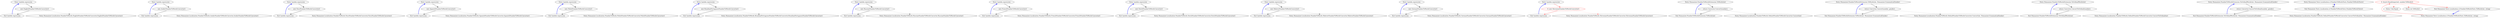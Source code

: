digraph  {
n0 [cluster="lambda expression", label="Entry lambda expression", span="15-15"];
n1 [cluster="lambda expression", label="new EnglishNumberToWordsConverter()", span="15-15"];
n2 [cluster="lambda expression", label="Exit lambda expression", span="15-15"];
n3 [cluster="Humanizer.Localisation.NumberToWords.EnglishNumberToWordsConverter.EnglishNumberToWordsConverter()", label="Entry Humanizer.Localisation.NumberToWords.EnglishNumberToWordsConverter.EnglishNumberToWordsConverter()", span="5-5"];
n4 [cluster="lambda expression", label="Entry lambda expression", span="16-16"];
n5 [cluster="lambda expression", label="new ArabicNumberToWordsConverter()", span="16-16"];
n6 [cluster="lambda expression", label="Exit lambda expression", span="16-16"];
n7 [cluster="Humanizer.Localisation.NumberToWords.ArabicNumberToWordsConverter.ArabicNumberToWordsConverter()", label="Entry Humanizer.Localisation.NumberToWords.ArabicNumberToWordsConverter.ArabicNumberToWordsConverter()", span="6-6"];
n8 [cluster="lambda expression", label="Entry lambda expression", span="17-17"];
n9 [cluster="lambda expression", label="new FarsiNumberToWordsConverter()", span="17-17"];
n10 [cluster="lambda expression", label="Exit lambda expression", span="17-17"];
n11 [cluster="Humanizer.Localisation.NumberToWords.FarsiNumberToWordsConverter.FarsiNumberToWordsConverter()", label="Entry Humanizer.Localisation.NumberToWords.FarsiNumberToWordsConverter.FarsiNumberToWordsConverter()", span="5-5"];
n12 [cluster="lambda expression", label="Entry lambda expression", span="18-18"];
n13 [cluster="lambda expression", label="new SpanishNumberToWordsConverter()", span="18-18"];
n14 [cluster="lambda expression", label="Exit lambda expression", span="18-18"];
n15 [cluster="Humanizer.Localisation.NumberToWords.SpanishNumberToWordsConverter.SpanishNumberToWordsConverter()", label="Entry Humanizer.Localisation.NumberToWords.SpanishNumberToWordsConverter.SpanishNumberToWordsConverter()", span="5-5"];
n16 [cluster="lambda expression", label="Entry lambda expression", span="19-19"];
n17 [cluster="lambda expression", label="new PolishNumberToWordsConverter()", span="19-19"];
n18 [cluster="lambda expression", label="Exit lambda expression", span="19-19"];
n19 [cluster="Humanizer.Localisation.NumberToWords.PolishNumberToWordsConverter.PolishNumberToWordsConverter()", label="Entry Humanizer.Localisation.NumberToWords.PolishNumberToWordsConverter.PolishNumberToWordsConverter()", span="4-4"];
n20 [cluster="lambda expression", label="Entry lambda expression", span="20-20"];
n21 [cluster="lambda expression", label="new BrazilianPortugueseNumberToWordsConverter()", span="20-20"];
n22 [cluster="lambda expression", label="Exit lambda expression", span="20-20"];
n23 [cluster="Humanizer.Localisation.NumberToWords.BrazilianPortugueseNumberToWordsConverter.BrazilianPortugueseNumberToWordsConverter()", label="Entry Humanizer.Localisation.NumberToWords.BrazilianPortugueseNumberToWordsConverter.BrazilianPortugueseNumberToWordsConverter()", span="5-5"];
n24 [cluster="lambda expression", label="Entry lambda expression", span="21-21"];
n25 [cluster="lambda expression", label="new RussianNumberToWordsConverter()", span="21-21"];
n26 [cluster="lambda expression", label="Exit lambda expression", span="21-21"];
n27 [cluster="Humanizer.Localisation.NumberToWords.RussianNumberToWordsConverter.RussianNumberToWordsConverter()", label="Entry Humanizer.Localisation.NumberToWords.RussianNumberToWordsConverter.RussianNumberToWordsConverter()", span="6-6"];
n28 [cluster="lambda expression", label="Entry lambda expression", span="22-22"];
n29 [cluster="lambda expression", label="new FrenchNumberToWordsConverter()", span="22-22"];
n30 [cluster="lambda expression", label="Exit lambda expression", span="22-22"];
n31 [cluster="Humanizer.Localisation.NumberToWords.FrenchNumberToWordsConverter.FrenchNumberToWordsConverter()", label="Entry Humanizer.Localisation.NumberToWords.FrenchNumberToWordsConverter.FrenchNumberToWordsConverter()", span="5-5"];
n32 [cluster="lambda expression", label="Entry lambda expression", span="23-23"];
n33 [cluster="lambda expression", label="new DutchNumberToWordsConverter()", span="23-23"];
n34 [cluster="lambda expression", label="Exit lambda expression", span="23-23"];
n35 [cluster="Humanizer.Localisation.NumberToWords.DutchNumberToWordsConverter.DutchNumberToWordsConverter()", label="Entry Humanizer.Localisation.NumberToWords.DutchNumberToWordsConverter.DutchNumberToWordsConverter()", span="11-11"];
n36 [cluster="lambda expression", label="Entry lambda expression", span="24-24"];
n37 [cluster="lambda expression", label="new HebrewNumberToWordsConverter()", span="24-24"];
n38 [cluster="lambda expression", label="Exit lambda expression", span="24-24"];
n39 [cluster="Humanizer.Localisation.NumberToWords.HebrewNumberToWordsConverter.HebrewNumberToWordsConverter()", label="Entry Humanizer.Localisation.NumberToWords.HebrewNumberToWordsConverter.HebrewNumberToWordsConverter()", span="5-5"];
n40 [cluster="lambda expression", label="Entry lambda expression", span="25-25"];
n41 [cluster="lambda expression", label="new GermanNumberToWordsConverter()", span="25-25"];
n42 [cluster="lambda expression", label="Exit lambda expression", span="25-25"];
n43 [cluster="Humanizer.Localisation.NumberToWords.GermanNumberToWordsConverter.GermanNumberToWordsConverter()", label="Entry Humanizer.Localisation.NumberToWords.GermanNumberToWordsConverter.GermanNumberToWordsConverter()", span="4-4"];
n44 [cluster="lambda expression", label="Entry lambda expression", span="26-26"];
n45 [cluster="lambda expression", color=red, community=0, label="0: new SlovenianNumberToWordsConverter()", span="26-26"];
n46 [cluster="lambda expression", label="Exit lambda expression", span="26-26"];
n47 [cluster="Humanizer.Localisation.NumberToWords.SlovenianNumberToWordsConverter.SlovenianNumberToWordsConverter()", label="Entry Humanizer.Localisation.NumberToWords.SlovenianNumberToWordsConverter.SlovenianNumberToWordsConverter()", span="4-4"];
n48 [cluster="Humanizer.NumberToWordsExtension.ToWords(int)", label="Entry Humanizer.NumberToWordsExtension.ToWords(int)", span="34-34"];
n49 [cluster="Humanizer.NumberToWordsExtension.ToWords(int)", label="return Converter.Convert(number);", span="36-36"];
n50 [cluster="Humanizer.NumberToWordsExtension.ToWords(int)", label="Exit Humanizer.NumberToWordsExtension.ToWords(int)", span="34-34"];
n51 [cluster="Humanizer.Localisation.NumberToWords.DefaultNumberToWordsConverter.Convert(int)", label="Entry Humanizer.Localisation.NumberToWords.DefaultNumberToWordsConverter.Convert(int)", span="22-22"];
n52 [cluster="Humanizer.NumberToWordsExtension.ToWords(int, Humanizer.GrammaticalGender)", label="Entry Humanizer.NumberToWordsExtension.ToWords(int, Humanizer.GrammaticalGender)", span="58-58"];
n53 [cluster="Humanizer.NumberToWordsExtension.ToWords(int, Humanizer.GrammaticalGender)", label="return Converter.Convert(number, gender);", span="60-60"];
n54 [cluster="Humanizer.NumberToWordsExtension.ToWords(int, Humanizer.GrammaticalGender)", label="Exit Humanizer.NumberToWordsExtension.ToWords(int, Humanizer.GrammaticalGender)", span="58-58"];
n55 [cluster="Humanizer.Localisation.NumberToWords.DefaultNumberToWordsConverter.Convert(int, Humanizer.GrammaticalGender)", label="Entry Humanizer.Localisation.NumberToWords.DefaultNumberToWordsConverter.Convert(int, Humanizer.GrammaticalGender)", span="12-12"];
n56 [cluster="Humanizer.NumberToWordsExtension.ToOrdinalWords(int)", label="Entry Humanizer.NumberToWordsExtension.ToOrdinalWords(int)", span="68-68"];
n57 [cluster="Humanizer.NumberToWordsExtension.ToOrdinalWords(int)", label="return Converter.ConvertToOrdinal(number);", span="70-70"];
n58 [cluster="Humanizer.NumberToWordsExtension.ToOrdinalWords(int)", label="Exit Humanizer.NumberToWordsExtension.ToOrdinalWords(int)", span="68-68"];
n59 [cluster="Humanizer.Localisation.NumberToWords.DefaultNumberToWordsConverter.ConvertToOrdinal(int)", label="Entry Humanizer.Localisation.NumberToWords.DefaultNumberToWordsConverter.ConvertToOrdinal(int)", span="45-45"];
n60 [cluster="Humanizer.NumberToWordsExtension.ToOrdinalWords(int, Humanizer.GrammaticalGender)", label="Entry Humanizer.NumberToWordsExtension.ToOrdinalWords(int, Humanizer.GrammaticalGender)", span="81-81"];
n61 [cluster="Humanizer.NumberToWordsExtension.ToOrdinalWords(int, Humanizer.GrammaticalGender)", label="return Converter.ConvertToOrdinal(number, gender);", span="83-83"];
n62 [cluster="Humanizer.NumberToWordsExtension.ToOrdinalWords(int, Humanizer.GrammaticalGender)", label="Exit Humanizer.NumberToWordsExtension.ToOrdinalWords(int, Humanizer.GrammaticalGender)", span="81-81"];
n63 [cluster="Humanizer.Localisation.NumberToWords.DefaultNumberToWordsConverter.ConvertToOrdinal(int, Humanizer.GrammaticalGender)", label="Entry Humanizer.Localisation.NumberToWords.DefaultNumberToWordsConverter.ConvertToOrdinal(int, Humanizer.GrammaticalGender)", span="35-35"];
m0_0 [cluster="Humanizer.Tests.Localisation.sl.NumberToWordsTests.NumberToWordsTests()", file="NumberToWordsTests.cs", label="Entry Humanizer.Tests.Localisation.sl.NumberToWordsTests.NumberToWordsTests()", span="7-7"];
m0_1 [cluster="Humanizer.Tests.Localisation.sl.NumberToWordsTests.NumberToWordsTests()", file="NumberToWordsTests.cs", label="Exit Humanizer.Tests.Localisation.sl.NumberToWordsTests.NumberToWordsTests()", span="7-7"];
m0_6 [cluster="Unk.Equal", file="NumberToWordsTests.cs", label="Entry Unk.Equal", span=""];
m0_5 [cluster="int.ToWords()", file="NumberToWordsTests.cs", label="Entry int.ToWords()", span="34-34"];
m0_2 [cluster="Humanizer.Tests.Localisation.sl.NumberToWordsTests.ToWords(int, string)", file="NumberToWordsTests.cs", label="Entry Humanizer.Tests.Localisation.sl.NumberToWordsTests.ToWords(int, string)", span="50-50"];
m0_3 [cluster="Humanizer.Tests.Localisation.sl.NumberToWordsTests.ToWords(int, string)", color=red, community=0, file="NumberToWordsTests.cs", label="0: Assert.Equal(expected, number.ToWords())", span="52-52"];
m0_4 [cluster="Humanizer.Tests.Localisation.sl.NumberToWordsTests.ToWords(int, string)", file="NumberToWordsTests.cs", label="Exit Humanizer.Tests.Localisation.sl.NumberToWordsTests.ToWords(int, string)", span="50-50"];
n0 -> n1  [key=0, style=solid];
n1 -> n2  [key=0, style=solid];
n1 -> n3  [key=2, style=dotted];
n2 -> n0  [color=blue, key=0, style=bold];
n4 -> n5  [key=0, style=solid];
n5 -> n6  [key=0, style=solid];
n5 -> n7  [key=2, style=dotted];
n6 -> n4  [color=blue, key=0, style=bold];
n8 -> n9  [key=0, style=solid];
n9 -> n10  [key=0, style=solid];
n9 -> n11  [key=2, style=dotted];
n10 -> n8  [color=blue, key=0, style=bold];
n12 -> n13  [key=0, style=solid];
n13 -> n14  [key=0, style=solid];
n13 -> n15  [key=2, style=dotted];
n14 -> n12  [color=blue, key=0, style=bold];
n16 -> n17  [key=0, style=solid];
n17 -> n18  [key=0, style=solid];
n17 -> n19  [key=2, style=dotted];
n18 -> n16  [color=blue, key=0, style=bold];
n20 -> n21  [key=0, style=solid];
n21 -> n22  [key=0, style=solid];
n21 -> n23  [key=2, style=dotted];
n22 -> n20  [color=blue, key=0, style=bold];
n24 -> n25  [key=0, style=solid];
n25 -> n26  [key=0, style=solid];
n25 -> n27  [key=2, style=dotted];
n26 -> n24  [color=blue, key=0, style=bold];
n28 -> n29  [key=0, style=solid];
n29 -> n30  [key=0, style=solid];
n29 -> n31  [key=2, style=dotted];
n30 -> n28  [color=blue, key=0, style=bold];
n32 -> n33  [key=0, style=solid];
n33 -> n34  [key=0, style=solid];
n33 -> n35  [key=2, style=dotted];
n34 -> n32  [color=blue, key=0, style=bold];
n36 -> n37  [key=0, style=solid];
n37 -> n38  [key=0, style=solid];
n37 -> n39  [key=2, style=dotted];
n38 -> n36  [color=blue, key=0, style=bold];
n40 -> n41  [key=0, style=solid];
n41 -> n42  [key=0, style=solid];
n41 -> n43  [key=2, style=dotted];
n42 -> n40  [color=blue, key=0, style=bold];
n44 -> n45  [color=red, key=0, style=solid];
n45 -> n46  [color=red, key=0, style=solid];
n45 -> n47  [color=red, key=2, style=dotted];
n46 -> n44  [color=blue, key=0, style=bold];
n48 -> n49  [key=0, style=solid];
n49 -> n50  [key=0, style=solid];
n49 -> n51  [key=2, style=dotted];
n50 -> n48  [color=blue, key=0, style=bold];
n52 -> n53  [key=0, style=solid];
n53 -> n54  [key=0, style=solid];
n53 -> n55  [key=2, style=dotted];
n54 -> n52  [color=blue, key=0, style=bold];
n56 -> n57  [key=0, style=solid];
n57 -> n58  [key=0, style=solid];
n57 -> n59  [key=2, style=dotted];
n58 -> n56  [color=blue, key=0, style=bold];
n60 -> n61  [key=0, style=solid];
n61 -> n62  [key=0, style=solid];
n61 -> n63  [key=2, style=dotted];
n62 -> n60  [color=blue, key=0, style=bold];
m0_0 -> m0_1  [key=0, style=solid];
m0_1 -> m0_0  [color=blue, key=0, style=bold];
m0_2 -> m0_3  [color=red, key=0, style=solid];
m0_3 -> m0_4  [color=red, key=0, style=solid];
m0_3 -> m0_5  [color=red, key=2, style=dotted];
m0_3 -> m0_6  [color=red, key=2, style=dotted];
m0_4 -> m0_2  [color=blue, key=0, style=bold];
}
